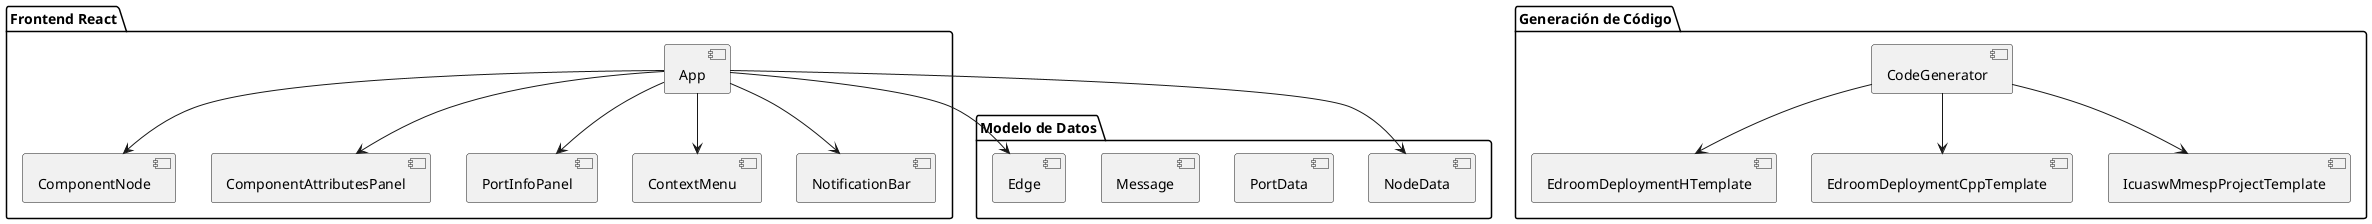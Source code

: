 @startuml

package "Frontend React" {
  [App]
  [ComponentNode]
  [ComponentAttributesPanel]
  [PortInfoPanel]
  [ContextMenu]
  [NotificationBar]
}

package "Modelo de Datos" {
  [NodeData]
  [PortData]
  [Message]
  [Edge]
}

package "Generación de Código" {
  [CodeGenerator]
  [EdroomDeploymentHTemplate]
  [EdroomDeploymentCppTemplate]
  [IcuaswMmespProjectTemplate]
}

[App] --> [ComponentNode]
[App] --> [ComponentAttributesPanel]
[App] --> [PortInfoPanel]
[App] --> [ContextMenu]
[App] --> [NotificationBar]
[App] --> [NodeData]
[App] --> [Edge]
[CodeGenerator] --> [EdroomDeploymentHTemplate]
[CodeGenerator] --> [EdroomDeploymentCppTemplate]
[CodeGenerator] --> [IcuaswMmespProjectTemplate]

@enduml